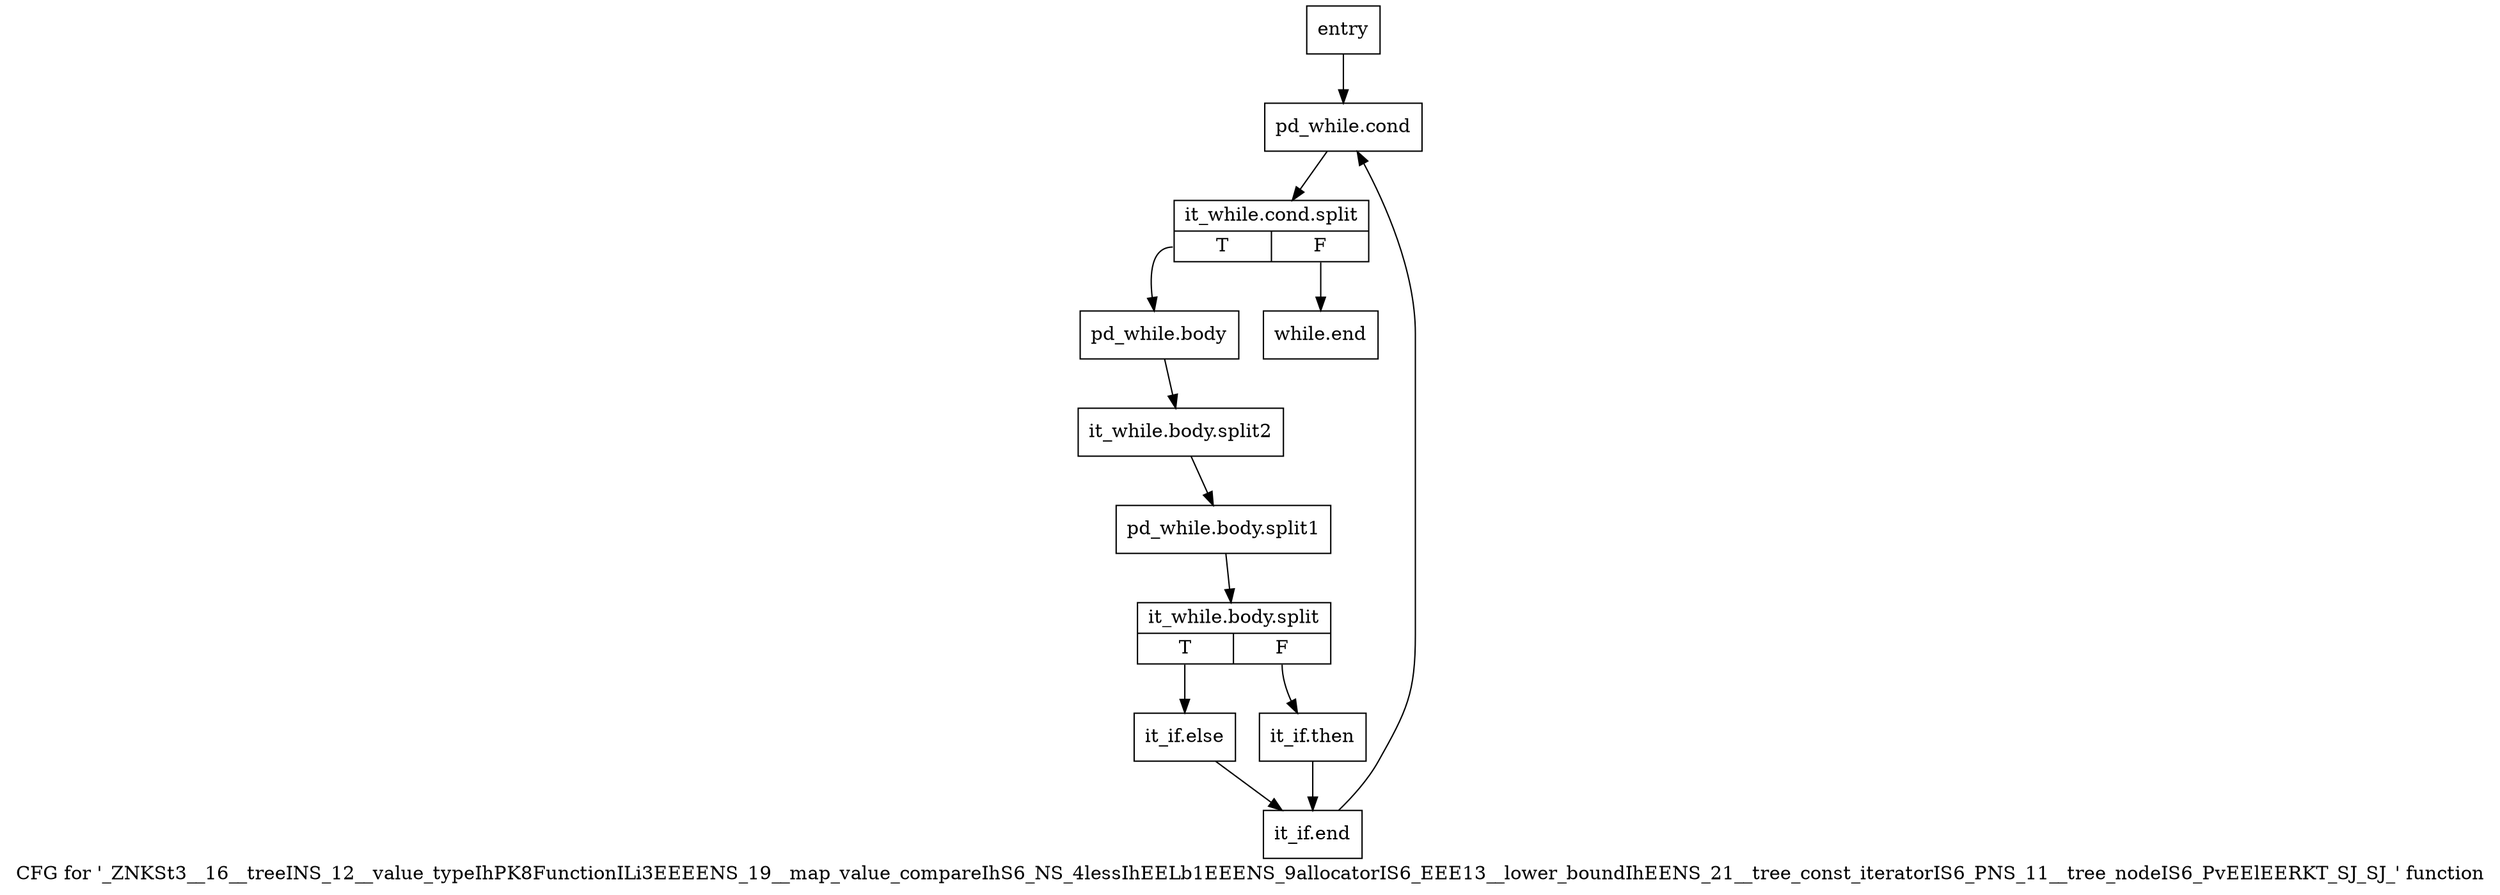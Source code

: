 digraph "CFG for '_ZNKSt3__16__treeINS_12__value_typeIhPK8FunctionILi3EEEENS_19__map_value_compareIhS6_NS_4lessIhEELb1EEENS_9allocatorIS6_EEE13__lower_boundIhEENS_21__tree_const_iteratorIS6_PNS_11__tree_nodeIS6_PvEElEERKT_SJ_SJ_' function" {
	label="CFG for '_ZNKSt3__16__treeINS_12__value_typeIhPK8FunctionILi3EEEENS_19__map_value_compareIhS6_NS_4lessIhEELb1EEENS_9allocatorIS6_EEE13__lower_boundIhEENS_21__tree_const_iteratorIS6_PNS_11__tree_nodeIS6_PvEElEERKT_SJ_SJ_' function";

	Node0x4416190 [shape=record,label="{entry}"];
	Node0x4416190 -> Node0x44161e0;
	Node0x44161e0 [shape=record,label="{pd_while.cond}"];
	Node0x44161e0 -> Node0xa047200;
	Node0xa047200 [shape=record,label="{it_while.cond.split|{<s0>T|<s1>F}}"];
	Node0xa047200:s0 -> Node0x4416230;
	Node0xa047200:s1 -> Node0x4416370;
	Node0x4416230 [shape=record,label="{pd_while.body}"];
	Node0x4416230 -> Node0xa0470c0;
	Node0xa0470c0 [shape=record,label="{it_while.body.split2}"];
	Node0xa0470c0 -> Node0xa047020;
	Node0xa047020 [shape=record,label="{pd_while.body.split1}"];
	Node0xa047020 -> Node0xa0471b0;
	Node0xa0471b0 [shape=record,label="{it_while.body.split|{<s0>T|<s1>F}}"];
	Node0xa0471b0:s0 -> Node0x44162d0;
	Node0xa0471b0:s1 -> Node0x4416280;
	Node0x4416280 [shape=record,label="{it_if.then}"];
	Node0x4416280 -> Node0x4416320;
	Node0x44162d0 [shape=record,label="{it_if.else}"];
	Node0x44162d0 -> Node0x4416320;
	Node0x4416320 [shape=record,label="{it_if.end}"];
	Node0x4416320 -> Node0x44161e0;
	Node0x4416370 [shape=record,label="{while.end}"];
}
